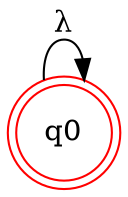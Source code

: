 digraph G{
  rankdir=LR;
  node [shape = doublecircle]; q0;
  q0 [color = red];
  q0 -> q0 [label = "λ"];
}
